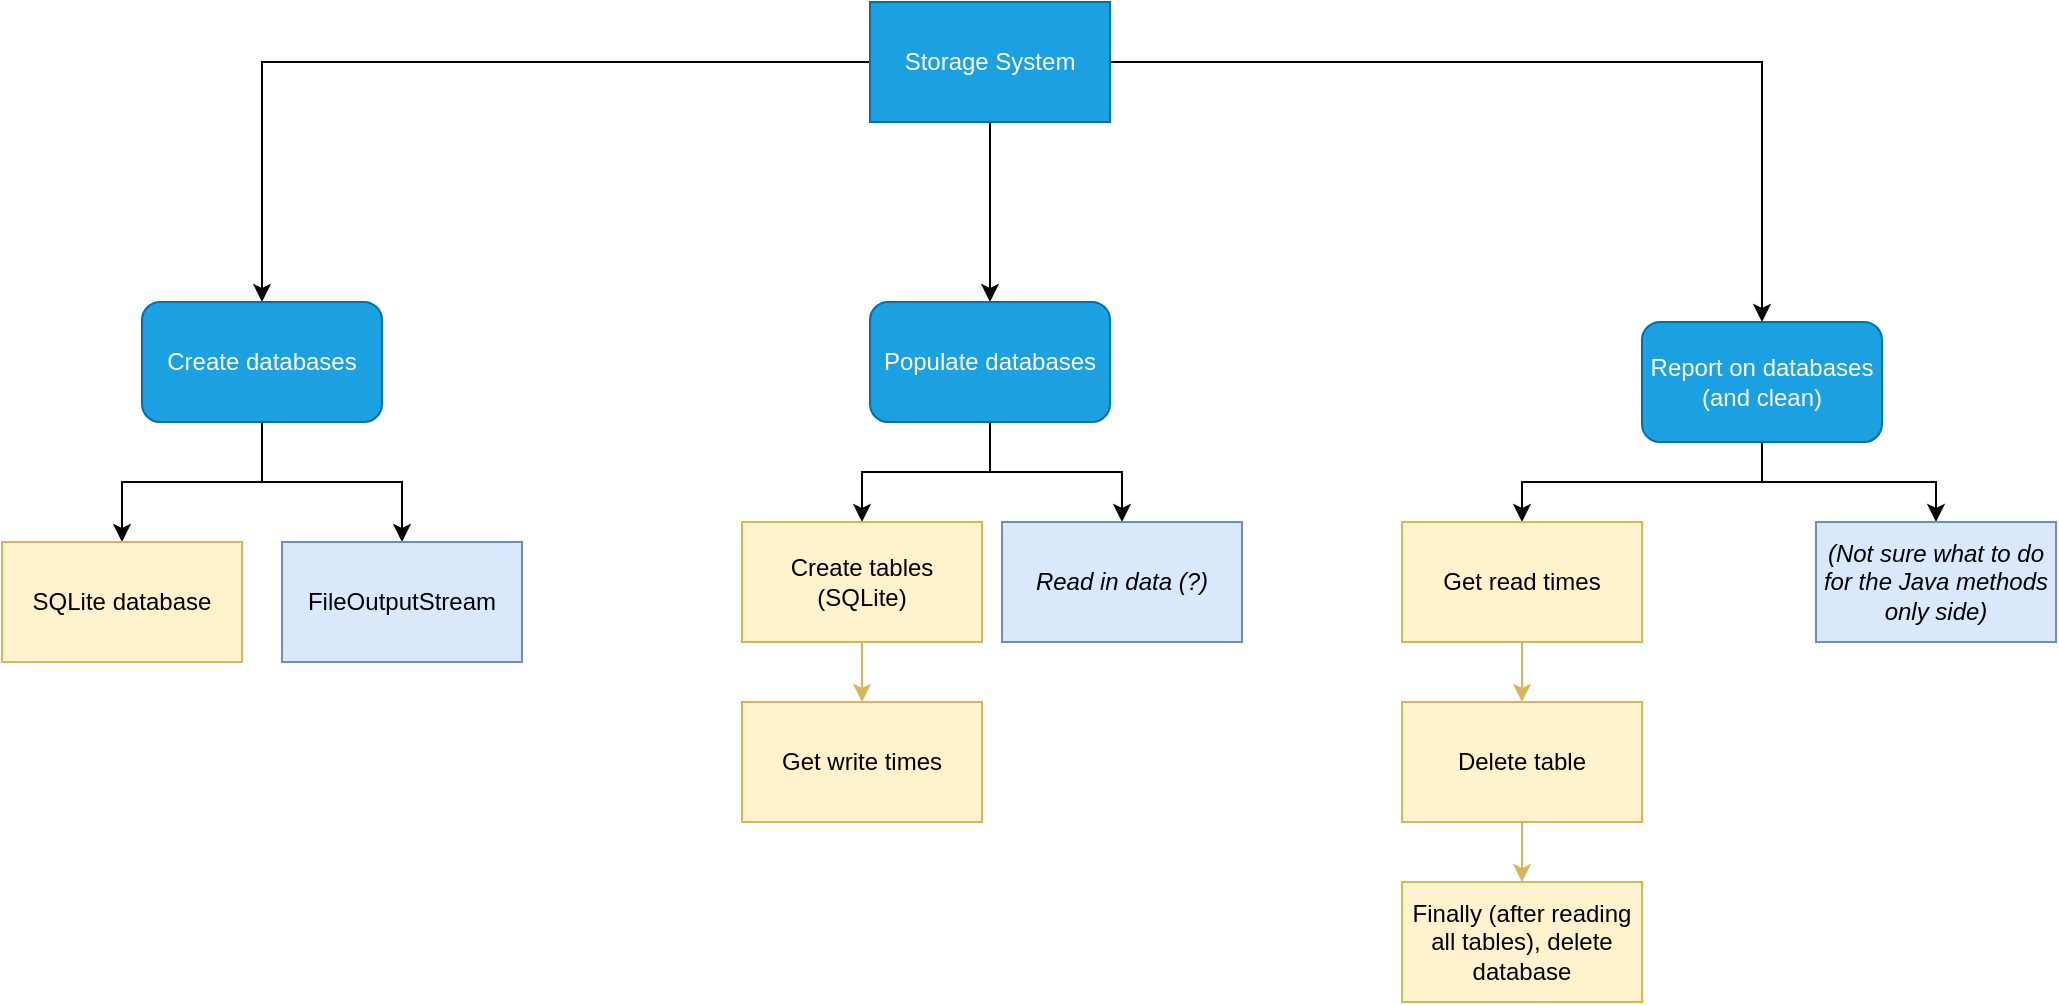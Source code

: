 <mxfile version="20.4.0" type="github">
  <diagram id="qogbHMF2WECLjnla78s_" name="Page-1">
    <mxGraphModel dx="2249" dy="772" grid="1" gridSize="10" guides="1" tooltips="1" connect="1" arrows="1" fold="1" page="1" pageScale="1" pageWidth="827" pageHeight="1169" math="0" shadow="0">
      <root>
        <mxCell id="0" />
        <mxCell id="1" parent="0" />
        <mxCell id="lTb2LRMEJDSldLxrj2Hd-5" style="edgeStyle=orthogonalEdgeStyle;rounded=0;orthogonalLoop=1;jettySize=auto;html=1;" parent="1" source="lTb2LRMEJDSldLxrj2Hd-1" target="lTb2LRMEJDSldLxrj2Hd-2" edge="1">
          <mxGeometry relative="1" as="geometry" />
        </mxCell>
        <mxCell id="lTb2LRMEJDSldLxrj2Hd-6" style="edgeStyle=orthogonalEdgeStyle;rounded=0;orthogonalLoop=1;jettySize=auto;html=1;" parent="1" source="lTb2LRMEJDSldLxrj2Hd-1" target="lTb2LRMEJDSldLxrj2Hd-3" edge="1">
          <mxGeometry relative="1" as="geometry" />
        </mxCell>
        <mxCell id="lTb2LRMEJDSldLxrj2Hd-7" style="edgeStyle=orthogonalEdgeStyle;rounded=0;orthogonalLoop=1;jettySize=auto;html=1;" parent="1" source="lTb2LRMEJDSldLxrj2Hd-1" target="lTb2LRMEJDSldLxrj2Hd-4" edge="1">
          <mxGeometry relative="1" as="geometry" />
        </mxCell>
        <mxCell id="lTb2LRMEJDSldLxrj2Hd-1" value="Storage System" style="rounded=0;whiteSpace=wrap;html=1;fillColor=#1ba1e2;fontColor=#ffffff;strokeColor=#006EAF;" parent="1" vertex="1">
          <mxGeometry x="354" y="50" width="120" height="60" as="geometry" />
        </mxCell>
        <mxCell id="JANyyQ0dnzIHtmtHLsAN-1" style="edgeStyle=orthogonalEdgeStyle;rounded=0;orthogonalLoop=1;jettySize=auto;html=1;" edge="1" parent="1" source="lTb2LRMEJDSldLxrj2Hd-2" target="JANyyQ0dnzIHtmtHLsAN-2">
          <mxGeometry relative="1" as="geometry">
            <mxPoint x="-40" y="350" as="targetPoint" />
          </mxGeometry>
        </mxCell>
        <mxCell id="JANyyQ0dnzIHtmtHLsAN-3" style="edgeStyle=orthogonalEdgeStyle;rounded=0;orthogonalLoop=1;jettySize=auto;html=1;" edge="1" parent="1" source="lTb2LRMEJDSldLxrj2Hd-2" target="JANyyQ0dnzIHtmtHLsAN-4">
          <mxGeometry relative="1" as="geometry">
            <mxPoint x="130" y="340" as="targetPoint" />
          </mxGeometry>
        </mxCell>
        <mxCell id="lTb2LRMEJDSldLxrj2Hd-2" value="Create databases" style="rounded=1;whiteSpace=wrap;html=1;fillColor=#1ba1e2;fontColor=#ffffff;strokeColor=#006EAF;" parent="1" vertex="1">
          <mxGeometry x="-10" y="200" width="120" height="60" as="geometry" />
        </mxCell>
        <mxCell id="JANyyQ0dnzIHtmtHLsAN-6" style="edgeStyle=orthogonalEdgeStyle;rounded=0;orthogonalLoop=1;jettySize=auto;html=1;entryX=0.5;entryY=0;entryDx=0;entryDy=0;" edge="1" parent="1" source="lTb2LRMEJDSldLxrj2Hd-3" target="JANyyQ0dnzIHtmtHLsAN-5">
          <mxGeometry relative="1" as="geometry" />
        </mxCell>
        <mxCell id="JANyyQ0dnzIHtmtHLsAN-7" style="edgeStyle=orthogonalEdgeStyle;rounded=0;orthogonalLoop=1;jettySize=auto;html=1;" edge="1" parent="1" source="lTb2LRMEJDSldLxrj2Hd-3" target="JANyyQ0dnzIHtmtHLsAN-8">
          <mxGeometry relative="1" as="geometry">
            <mxPoint x="520" y="340" as="targetPoint" />
          </mxGeometry>
        </mxCell>
        <mxCell id="lTb2LRMEJDSldLxrj2Hd-3" value="Populate databases" style="rounded=1;whiteSpace=wrap;html=1;fillColor=#1ba1e2;fontColor=#ffffff;strokeColor=#006EAF;" parent="1" vertex="1">
          <mxGeometry x="354" y="200" width="120" height="60" as="geometry" />
        </mxCell>
        <mxCell id="JANyyQ0dnzIHtmtHLsAN-9" style="edgeStyle=orthogonalEdgeStyle;rounded=0;orthogonalLoop=1;jettySize=auto;html=1;" edge="1" parent="1" source="lTb2LRMEJDSldLxrj2Hd-4" target="JANyyQ0dnzIHtmtHLsAN-11">
          <mxGeometry relative="1" as="geometry">
            <mxPoint x="690" y="520" as="targetPoint" />
          </mxGeometry>
        </mxCell>
        <mxCell id="JANyyQ0dnzIHtmtHLsAN-19" value="" style="edgeStyle=orthogonalEdgeStyle;rounded=0;orthogonalLoop=1;jettySize=auto;html=1;" edge="1" parent="1" source="lTb2LRMEJDSldLxrj2Hd-4" target="JANyyQ0dnzIHtmtHLsAN-20">
          <mxGeometry relative="1" as="geometry">
            <mxPoint x="887" y="310" as="targetPoint" />
          </mxGeometry>
        </mxCell>
        <mxCell id="lTb2LRMEJDSldLxrj2Hd-4" value="Report on databases (and clean)" style="rounded=1;whiteSpace=wrap;html=1;fillColor=#1ba1e2;fontColor=#ffffff;strokeColor=#006EAF;" parent="1" vertex="1">
          <mxGeometry x="740" y="210" width="120" height="60" as="geometry" />
        </mxCell>
        <mxCell id="JANyyQ0dnzIHtmtHLsAN-2" value="SQLite database" style="rounded=0;whiteSpace=wrap;html=1;fillColor=#fff2cc;strokeColor=#d6b656;" vertex="1" parent="1">
          <mxGeometry x="-80" y="320" width="120" height="60" as="geometry" />
        </mxCell>
        <mxCell id="JANyyQ0dnzIHtmtHLsAN-4" value="FileOutputStream" style="rounded=0;whiteSpace=wrap;html=1;fillColor=#dae8fc;strokeColor=#6c8ebf;" vertex="1" parent="1">
          <mxGeometry x="60" y="320" width="120" height="60" as="geometry" />
        </mxCell>
        <mxCell id="JANyyQ0dnzIHtmtHLsAN-13" value="" style="edgeStyle=orthogonalEdgeStyle;rounded=0;orthogonalLoop=1;jettySize=auto;html=1;fillColor=#fff2cc;strokeColor=#d6b656;" edge="1" parent="1" source="JANyyQ0dnzIHtmtHLsAN-5" target="JANyyQ0dnzIHtmtHLsAN-12">
          <mxGeometry relative="1" as="geometry" />
        </mxCell>
        <mxCell id="JANyyQ0dnzIHtmtHLsAN-5" value="Create tables (SQLite)" style="rounded=0;whiteSpace=wrap;html=1;fillColor=#fff2cc;strokeColor=#d6b656;" vertex="1" parent="1">
          <mxGeometry x="290" y="310" width="120" height="60" as="geometry" />
        </mxCell>
        <mxCell id="JANyyQ0dnzIHtmtHLsAN-8" value="&lt;i&gt;Read in data (?)&lt;/i&gt;" style="rounded=0;whiteSpace=wrap;html=1;fillColor=#dae8fc;strokeColor=#6c8ebf;" vertex="1" parent="1">
          <mxGeometry x="420" y="310" width="120" height="60" as="geometry" />
        </mxCell>
        <mxCell id="JANyyQ0dnzIHtmtHLsAN-15" value="" style="edgeStyle=orthogonalEdgeStyle;rounded=0;orthogonalLoop=1;jettySize=auto;html=1;fillColor=#fff2cc;strokeColor=#d6b656;" edge="1" parent="1" source="JANyyQ0dnzIHtmtHLsAN-11" target="JANyyQ0dnzIHtmtHLsAN-14">
          <mxGeometry relative="1" as="geometry" />
        </mxCell>
        <mxCell id="JANyyQ0dnzIHtmtHLsAN-11" value="Get read times" style="rounded=0;whiteSpace=wrap;html=1;fillColor=#fff2cc;strokeColor=#d6b656;" vertex="1" parent="1">
          <mxGeometry x="620" y="310" width="120" height="60" as="geometry" />
        </mxCell>
        <mxCell id="JANyyQ0dnzIHtmtHLsAN-12" value="Get write times" style="whiteSpace=wrap;html=1;rounded=0;fillColor=#fff2cc;strokeColor=#d6b656;" vertex="1" parent="1">
          <mxGeometry x="290" y="400" width="120" height="60" as="geometry" />
        </mxCell>
        <mxCell id="JANyyQ0dnzIHtmtHLsAN-17" value="" style="edgeStyle=orthogonalEdgeStyle;rounded=0;orthogonalLoop=1;jettySize=auto;html=1;fillColor=#fff2cc;strokeColor=#d6b656;" edge="1" parent="1" source="JANyyQ0dnzIHtmtHLsAN-14" target="JANyyQ0dnzIHtmtHLsAN-16">
          <mxGeometry relative="1" as="geometry" />
        </mxCell>
        <mxCell id="JANyyQ0dnzIHtmtHLsAN-14" value="Delete table" style="whiteSpace=wrap;html=1;rounded=0;fillColor=#fff2cc;strokeColor=#d6b656;" vertex="1" parent="1">
          <mxGeometry x="620" y="400" width="120" height="60" as="geometry" />
        </mxCell>
        <mxCell id="JANyyQ0dnzIHtmtHLsAN-16" value="Finally (after reading all tables), delete database" style="whiteSpace=wrap;html=1;rounded=0;fillColor=#fff2cc;strokeColor=#d6b656;" vertex="1" parent="1">
          <mxGeometry x="620" y="490" width="120" height="60" as="geometry" />
        </mxCell>
        <mxCell id="JANyyQ0dnzIHtmtHLsAN-20" value="&lt;i&gt;(Not sure what to do for the Java methods only side)&lt;/i&gt;" style="rounded=0;whiteSpace=wrap;html=1;fillColor=#dae8fc;strokeColor=#6c8ebf;" vertex="1" parent="1">
          <mxGeometry x="827" y="310" width="120" height="60" as="geometry" />
        </mxCell>
      </root>
    </mxGraphModel>
  </diagram>
</mxfile>
